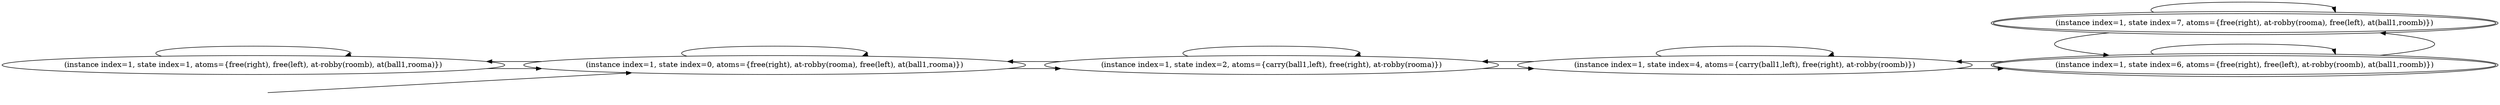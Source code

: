 digraph {
rankdir="LR"
s1[label="(instance index=1, state index=1, atoms={free(right), free(left), at-robby(roomb), at(ball1,rooma)})"]
s0[label="(instance index=1, state index=0, atoms={free(right), at-robby(rooma), free(left), at(ball1,rooma)})"]
s2[label="(instance index=1, state index=2, atoms={carry(ball1,left), free(right), at-robby(rooma)})"]
s4[label="(instance index=1, state index=4, atoms={carry(ball1,left), free(right), at-robby(roomb)})"]
s6[peripheries=2,label="(instance index=1, state index=6, atoms={free(right), free(left), at-robby(roomb), at(ball1,roomb)})"]
s7[peripheries=2,label="(instance index=1, state index=7, atoms={free(right), at-robby(rooma), free(left), at(ball1,roomb)})"]
Dangling [ label = "", style = invis ]
{ rank = same; Dangling }
Dangling -> s0
{ rank = same; s0}
{ rank = same; s0}
{ rank = same; s2}
{ rank = same; s4}
{ rank = same; s6,s7}
{
s1->s1
s1->s0
}
{
s0->s2
s0->s1
s0->s0
}
{
s2->s4
s2->s2
s2->s0
}
{
s4->s6
s4->s4
s4->s2
}
{
s6->s6
s6->s7
s6->s4
s7->s7
s7->s6
}
}
